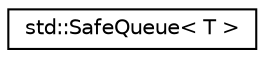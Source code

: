 digraph "Graphical Class Hierarchy"
{
 // LATEX_PDF_SIZE
  edge [fontname="Helvetica",fontsize="10",labelfontname="Helvetica",labelfontsize="10"];
  node [fontname="Helvetica",fontsize="10",shape=record];
  rankdir="LR";
  Node0 [label="std::SafeQueue\< T \>",height=0.2,width=0.4,color="black", fillcolor="white", style="filled",URL="$classstd_1_1SafeQueue.html",tooltip=" "];
}
